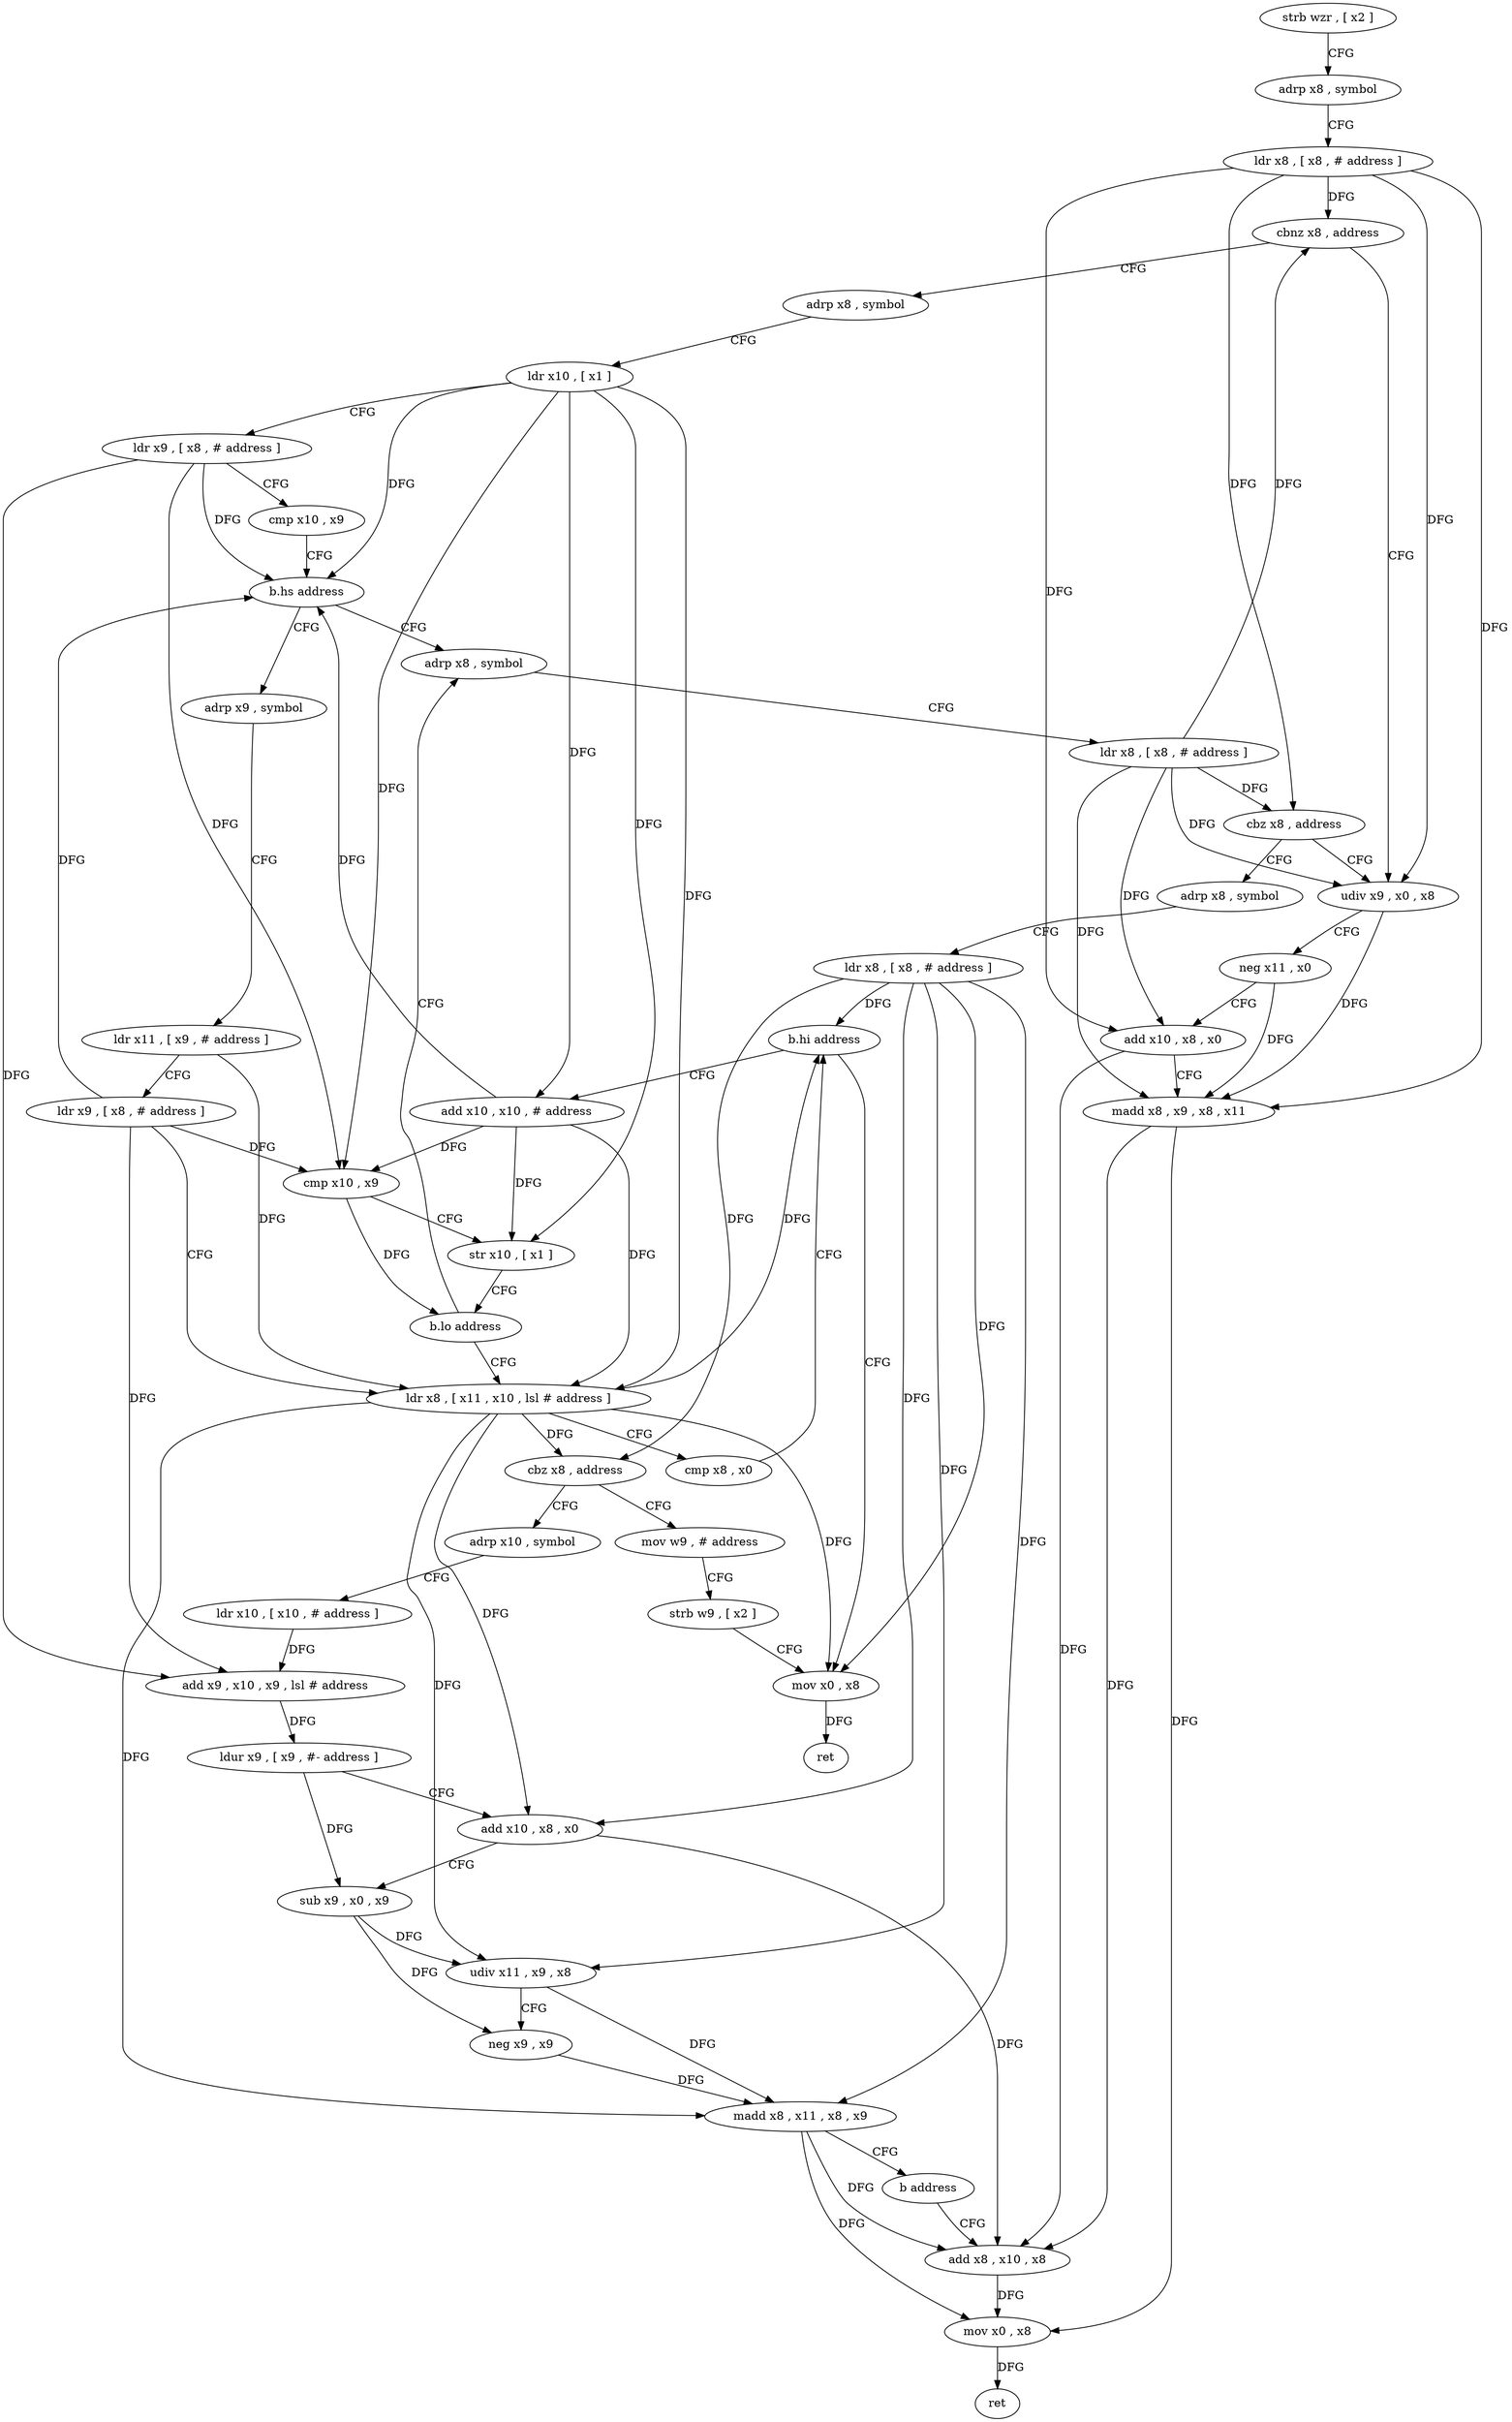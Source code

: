digraph "func" {
"4202804" [label = "strb wzr , [ x2 ]" ]
"4202808" [label = "adrp x8 , symbol" ]
"4202812" [label = "ldr x8 , [ x8 , # address ]" ]
"4202816" [label = "cbnz x8 , address" ]
"4202892" [label = "udiv x9 , x0 , x8" ]
"4202820" [label = "adrp x8 , symbol" ]
"4202896" [label = "neg x11 , x0" ]
"4202900" [label = "add x10 , x8 , x0" ]
"4202904" [label = "madd x8 , x9 , x8 , x11" ]
"4202908" [label = "add x8 , x10 , x8" ]
"4202824" [label = "ldr x10 , [ x1 ]" ]
"4202828" [label = "ldr x9 , [ x8 , # address ]" ]
"4202832" [label = "cmp x10 , x9" ]
"4202836" [label = "b.hs address" ]
"4202880" [label = "adrp x8 , symbol" ]
"4202840" [label = "adrp x9 , symbol" ]
"4202884" [label = "ldr x8 , [ x8 , # address ]" ]
"4202888" [label = "cbz x8 , address" ]
"4202920" [label = "adrp x8 , symbol" ]
"4202844" [label = "ldr x11 , [ x9 , # address ]" ]
"4202848" [label = "ldr x9 , [ x8 , # address ]" ]
"4202852" [label = "ldr x8 , [ x11 , x10 , lsl # address ]" ]
"4202924" [label = "ldr x8 , [ x8 , # address ]" ]
"4202928" [label = "cbz x8 , address" ]
"4202972" [label = "mov w9 , # address" ]
"4202932" [label = "adrp x10 , symbol" ]
"4202980" [label = "mov x0 , x8" ]
"4202984" [label = "ret" ]
"4202864" [label = "add x10 , x10 , # address" ]
"4202868" [label = "cmp x10 , x9" ]
"4202872" [label = "str x10 , [ x1 ]" ]
"4202876" [label = "b.lo address" ]
"4202976" [label = "strb w9 , [ x2 ]" ]
"4202936" [label = "ldr x10 , [ x10 , # address ]" ]
"4202940" [label = "add x9 , x10 , x9 , lsl # address" ]
"4202944" [label = "ldur x9 , [ x9 , #- address ]" ]
"4202948" [label = "add x10 , x8 , x0" ]
"4202952" [label = "sub x9 , x0 , x9" ]
"4202956" [label = "udiv x11 , x9 , x8" ]
"4202960" [label = "neg x9 , x9" ]
"4202964" [label = "madd x8 , x11 , x8 , x9" ]
"4202968" [label = "b address" ]
"4202856" [label = "cmp x8 , x0" ]
"4202860" [label = "b.hi address" ]
"4202912" [label = "mov x0 , x8" ]
"4202916" [label = "ret" ]
"4202804" -> "4202808" [ label = "CFG" ]
"4202808" -> "4202812" [ label = "CFG" ]
"4202812" -> "4202816" [ label = "DFG" ]
"4202812" -> "4202892" [ label = "DFG" ]
"4202812" -> "4202900" [ label = "DFG" ]
"4202812" -> "4202904" [ label = "DFG" ]
"4202812" -> "4202888" [ label = "DFG" ]
"4202816" -> "4202892" [ label = "CFG" ]
"4202816" -> "4202820" [ label = "CFG" ]
"4202892" -> "4202896" [ label = "CFG" ]
"4202892" -> "4202904" [ label = "DFG" ]
"4202820" -> "4202824" [ label = "CFG" ]
"4202896" -> "4202900" [ label = "CFG" ]
"4202896" -> "4202904" [ label = "DFG" ]
"4202900" -> "4202904" [ label = "CFG" ]
"4202900" -> "4202908" [ label = "DFG" ]
"4202904" -> "4202908" [ label = "DFG" ]
"4202904" -> "4202912" [ label = "DFG" ]
"4202908" -> "4202912" [ label = "DFG" ]
"4202824" -> "4202828" [ label = "CFG" ]
"4202824" -> "4202836" [ label = "DFG" ]
"4202824" -> "4202852" [ label = "DFG" ]
"4202824" -> "4202864" [ label = "DFG" ]
"4202824" -> "4202868" [ label = "DFG" ]
"4202824" -> "4202872" [ label = "DFG" ]
"4202828" -> "4202832" [ label = "CFG" ]
"4202828" -> "4202836" [ label = "DFG" ]
"4202828" -> "4202940" [ label = "DFG" ]
"4202828" -> "4202868" [ label = "DFG" ]
"4202832" -> "4202836" [ label = "CFG" ]
"4202836" -> "4202880" [ label = "CFG" ]
"4202836" -> "4202840" [ label = "CFG" ]
"4202880" -> "4202884" [ label = "CFG" ]
"4202840" -> "4202844" [ label = "CFG" ]
"4202884" -> "4202888" [ label = "DFG" ]
"4202884" -> "4202816" [ label = "DFG" ]
"4202884" -> "4202892" [ label = "DFG" ]
"4202884" -> "4202904" [ label = "DFG" ]
"4202884" -> "4202900" [ label = "DFG" ]
"4202888" -> "4202920" [ label = "CFG" ]
"4202888" -> "4202892" [ label = "CFG" ]
"4202920" -> "4202924" [ label = "CFG" ]
"4202844" -> "4202848" [ label = "CFG" ]
"4202844" -> "4202852" [ label = "DFG" ]
"4202848" -> "4202852" [ label = "CFG" ]
"4202848" -> "4202836" [ label = "DFG" ]
"4202848" -> "4202940" [ label = "DFG" ]
"4202848" -> "4202868" [ label = "DFG" ]
"4202852" -> "4202856" [ label = "CFG" ]
"4202852" -> "4202928" [ label = "DFG" ]
"4202852" -> "4202860" [ label = "DFG" ]
"4202852" -> "4202948" [ label = "DFG" ]
"4202852" -> "4202956" [ label = "DFG" ]
"4202852" -> "4202964" [ label = "DFG" ]
"4202852" -> "4202980" [ label = "DFG" ]
"4202924" -> "4202928" [ label = "DFG" ]
"4202924" -> "4202860" [ label = "DFG" ]
"4202924" -> "4202948" [ label = "DFG" ]
"4202924" -> "4202956" [ label = "DFG" ]
"4202924" -> "4202964" [ label = "DFG" ]
"4202924" -> "4202980" [ label = "DFG" ]
"4202928" -> "4202972" [ label = "CFG" ]
"4202928" -> "4202932" [ label = "CFG" ]
"4202972" -> "4202976" [ label = "CFG" ]
"4202932" -> "4202936" [ label = "CFG" ]
"4202980" -> "4202984" [ label = "DFG" ]
"4202864" -> "4202868" [ label = "DFG" ]
"4202864" -> "4202852" [ label = "DFG" ]
"4202864" -> "4202836" [ label = "DFG" ]
"4202864" -> "4202872" [ label = "DFG" ]
"4202868" -> "4202872" [ label = "CFG" ]
"4202868" -> "4202876" [ label = "DFG" ]
"4202872" -> "4202876" [ label = "CFG" ]
"4202876" -> "4202852" [ label = "CFG" ]
"4202876" -> "4202880" [ label = "CFG" ]
"4202976" -> "4202980" [ label = "CFG" ]
"4202936" -> "4202940" [ label = "DFG" ]
"4202940" -> "4202944" [ label = "DFG" ]
"4202944" -> "4202948" [ label = "CFG" ]
"4202944" -> "4202952" [ label = "DFG" ]
"4202948" -> "4202952" [ label = "CFG" ]
"4202948" -> "4202908" [ label = "DFG" ]
"4202952" -> "4202956" [ label = "DFG" ]
"4202952" -> "4202960" [ label = "DFG" ]
"4202956" -> "4202960" [ label = "CFG" ]
"4202956" -> "4202964" [ label = "DFG" ]
"4202960" -> "4202964" [ label = "DFG" ]
"4202964" -> "4202968" [ label = "CFG" ]
"4202964" -> "4202908" [ label = "DFG" ]
"4202964" -> "4202912" [ label = "DFG" ]
"4202968" -> "4202908" [ label = "CFG" ]
"4202856" -> "4202860" [ label = "CFG" ]
"4202860" -> "4202980" [ label = "CFG" ]
"4202860" -> "4202864" [ label = "CFG" ]
"4202912" -> "4202916" [ label = "DFG" ]
}
